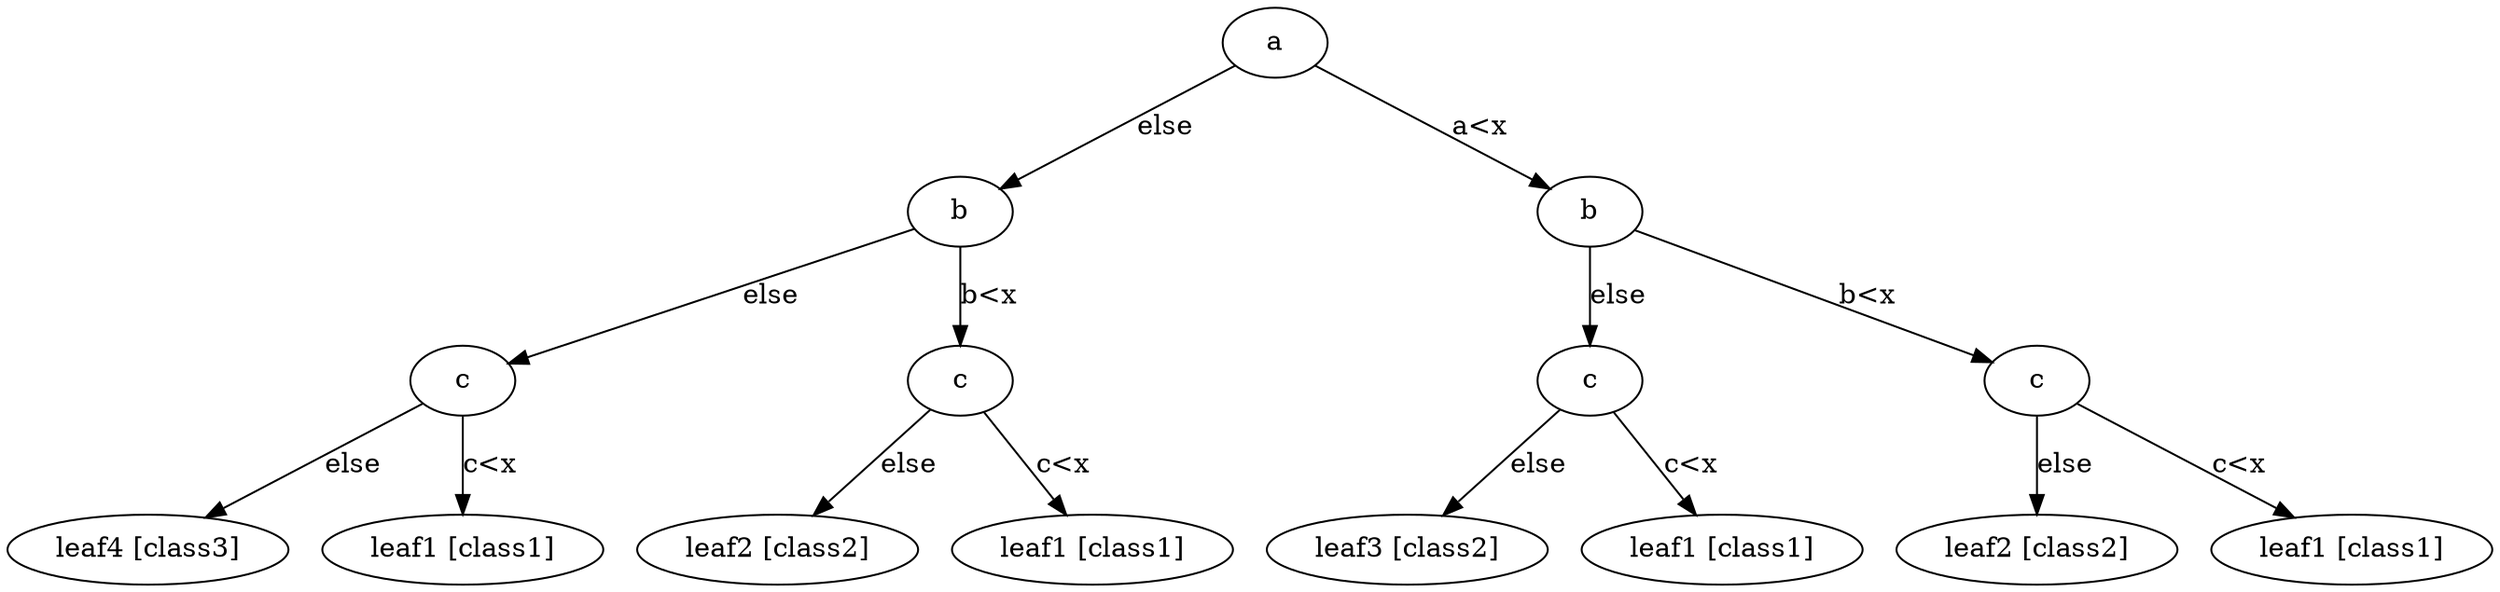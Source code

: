 digraph {
     b_1 -> c [label="else"];
     c_2 -> leaf2_1 [label="else"];
     c_1 -> leaf3 [label="else"];
     c_1_1 -> leaf2 [label="else"];
     a -> b_1 [label="else"];
     b -> c_1 [label="else"];
     c -> leaf4 [label="else"];
     b_1 -> c_2 [label="b<x"];
     c_2 -> leaf1_2 [label="c<x"];
     c_1 -> leaf1_1 [label="c<x"];
     c_1_1 -> leaf1_1_1 [label="c<x"];
     a -> b [label="a<x"];
     b -> c_1_1 [label="b<x"];
     c -> leaf1 [label="c<x"];
     leaf2_1 [label="leaf2 [class2]"];
     leaf1_2 [label="leaf1 [class1]"];
     leaf1_1 [label="leaf1 [class1]"];
     leaf1_1_1 [label="leaf1 [class1]"];
     leaf4 [label="leaf4 [class3]"];
     leaf3 [label="leaf3 [class2]"];
     leaf2 [label="leaf2 [class2]"];
     leaf1 [label="leaf1 [class1]"];
     b_1 [label="b"];
     c_2 [label="c"];
     c_1 [label="c"];
     c_1_1 [label="c"];
     a [label="a"];
     b [label="b"];
     c [label="c"];
}
